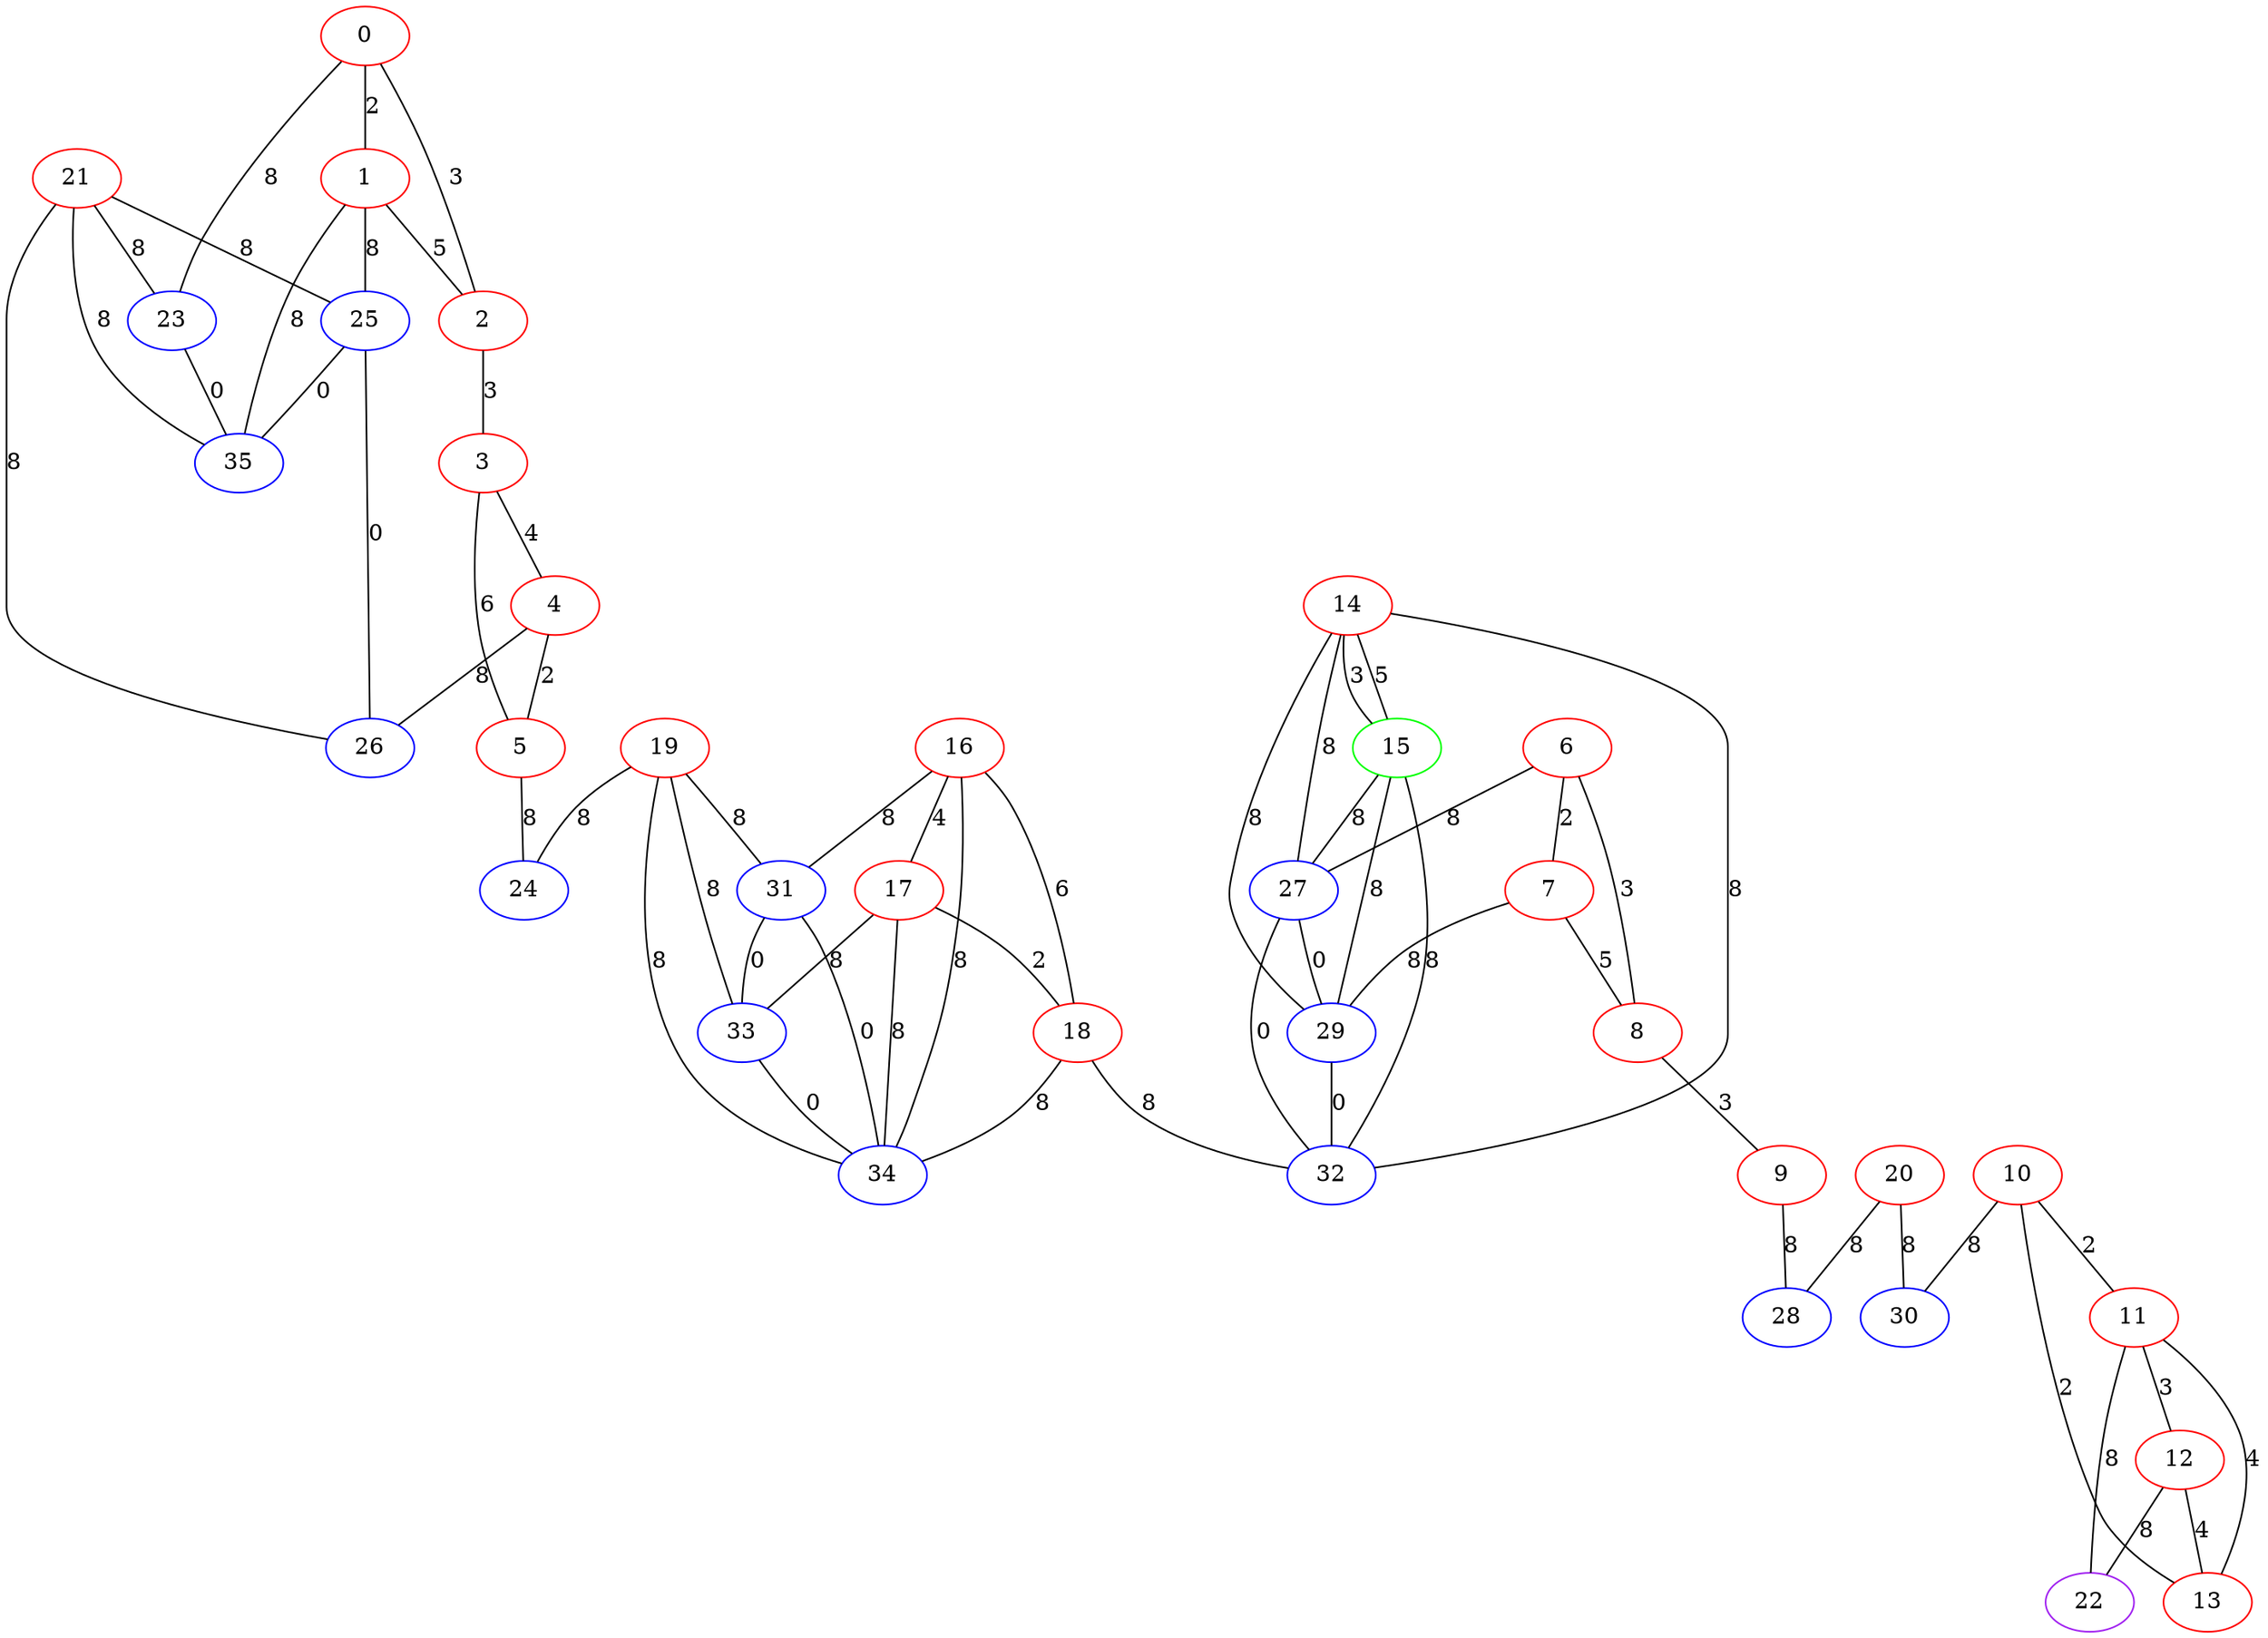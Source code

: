 graph "" {
0 [color=red, weight=1];
1 [color=red, weight=1];
2 [color=red, weight=1];
3 [color=red, weight=1];
4 [color=red, weight=1];
5 [color=red, weight=1];
6 [color=red, weight=1];
7 [color=red, weight=1];
8 [color=red, weight=1];
9 [color=red, weight=1];
10 [color=red, weight=1];
11 [color=red, weight=1];
12 [color=red, weight=1];
13 [color=red, weight=1];
14 [color=red, weight=1];
15 [color=green, weight=2];
16 [color=red, weight=1];
17 [color=red, weight=1];
18 [color=red, weight=1];
19 [color=red, weight=1];
20 [color=red, weight=1];
21 [color=red, weight=1];
22 [color=purple, weight=4];
23 [color=blue, weight=3];
24 [color=blue, weight=3];
25 [color=blue, weight=3];
26 [color=blue, weight=3];
27 [color=blue, weight=3];
28 [color=blue, weight=3];
29 [color=blue, weight=3];
30 [color=blue, weight=3];
31 [color=blue, weight=3];
32 [color=blue, weight=3];
33 [color=blue, weight=3];
34 [color=blue, weight=3];
35 [color=blue, weight=3];
0 -- 1  [key=0, label=2];
0 -- 2  [key=0, label=3];
0 -- 23  [key=0, label=8];
1 -- 25  [key=0, label=8];
1 -- 2  [key=0, label=5];
1 -- 35  [key=0, label=8];
2 -- 3  [key=0, label=3];
3 -- 4  [key=0, label=4];
3 -- 5  [key=0, label=6];
4 -- 26  [key=0, label=8];
4 -- 5  [key=0, label=2];
5 -- 24  [key=0, label=8];
6 -- 8  [key=0, label=3];
6 -- 27  [key=0, label=8];
6 -- 7  [key=0, label=2];
7 -- 8  [key=0, label=5];
7 -- 29  [key=0, label=8];
8 -- 9  [key=0, label=3];
9 -- 28  [key=0, label=8];
10 -- 11  [key=0, label=2];
10 -- 13  [key=0, label=2];
10 -- 30  [key=0, label=8];
11 -- 12  [key=0, label=3];
11 -- 13  [key=0, label=4];
11 -- 22  [key=0, label=8];
12 -- 13  [key=0, label=4];
12 -- 22  [key=0, label=8];
14 -- 32  [key=0, label=8];
14 -- 27  [key=0, label=8];
14 -- 29  [key=0, label=8];
14 -- 15  [key=0, label=3];
14 -- 15  [key=1, label=5];
15 -- 32  [key=0, label=8];
15 -- 27  [key=0, label=8];
15 -- 29  [key=0, label=8];
16 -- 17  [key=0, label=4];
16 -- 18  [key=0, label=6];
16 -- 34  [key=0, label=8];
16 -- 31  [key=0, label=8];
17 -- 33  [key=0, label=8];
17 -- 18  [key=0, label=2];
17 -- 34  [key=0, label=8];
18 -- 34  [key=0, label=8];
18 -- 32  [key=0, label=8];
19 -- 24  [key=0, label=8];
19 -- 33  [key=0, label=8];
19 -- 34  [key=0, label=8];
19 -- 31  [key=0, label=8];
20 -- 28  [key=0, label=8];
20 -- 30  [key=0, label=8];
21 -- 25  [key=0, label=8];
21 -- 26  [key=0, label=8];
21 -- 35  [key=0, label=8];
21 -- 23  [key=0, label=8];
23 -- 35  [key=0, label=0];
25 -- 26  [key=0, label=0];
25 -- 35  [key=0, label=0];
27 -- 32  [key=0, label=0];
27 -- 29  [key=0, label=0];
29 -- 32  [key=0, label=0];
31 -- 33  [key=0, label=0];
31 -- 34  [key=0, label=0];
33 -- 34  [key=0, label=0];
}

